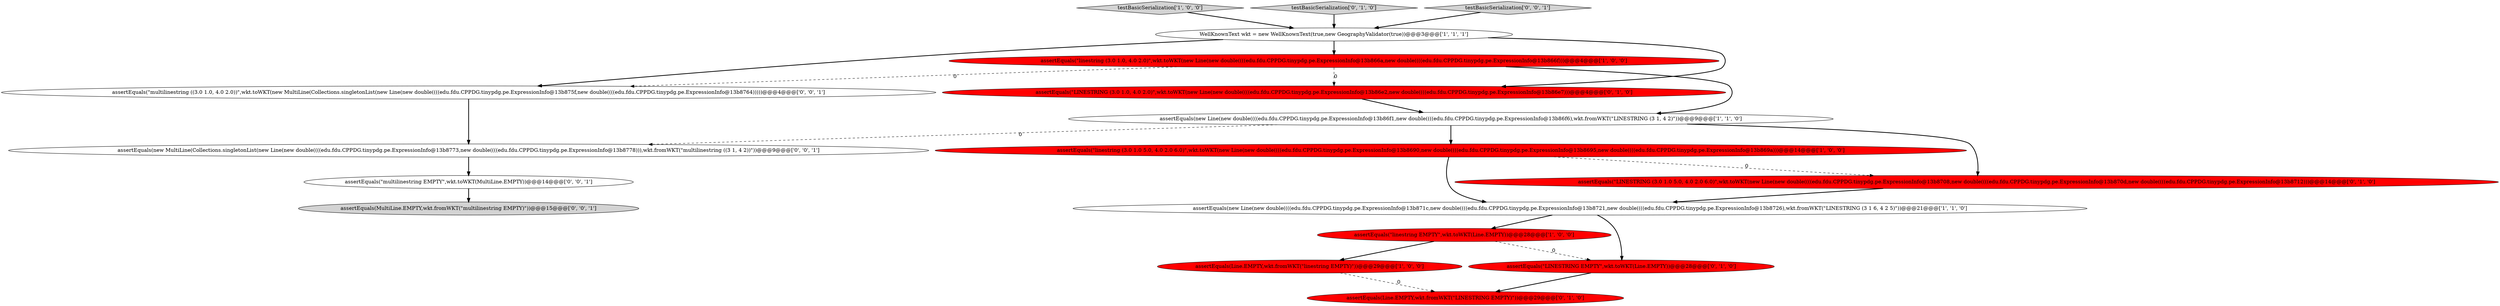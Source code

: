 digraph {
17 [style = filled, label = "assertEquals(new MultiLine(Collections.singletonList(new Line(new double((((edu.fdu.CPPDG.tinypdg.pe.ExpressionInfo@13b8773,new double((((edu.fdu.CPPDG.tinypdg.pe.ExpressionInfo@13b8778))),wkt.fromWKT(\"multilinestring ((3 1, 4 2))\"))@@@9@@@['0', '0', '1']", fillcolor = white, shape = ellipse image = "AAA0AAABBB3BBB"];
3 [style = filled, label = "assertEquals(\"linestring EMPTY\",wkt.toWKT(Line.EMPTY))@@@28@@@['1', '0', '0']", fillcolor = red, shape = ellipse image = "AAA1AAABBB1BBB"];
6 [style = filled, label = "testBasicSerialization['1', '0', '0']", fillcolor = lightgray, shape = diamond image = "AAA0AAABBB1BBB"];
8 [style = filled, label = "assertEquals(\"LINESTRING EMPTY\",wkt.toWKT(Line.EMPTY))@@@28@@@['0', '1', '0']", fillcolor = red, shape = ellipse image = "AAA1AAABBB2BBB"];
7 [style = filled, label = "assertEquals(new Line(new double((((edu.fdu.CPPDG.tinypdg.pe.ExpressionInfo@13b86f1,new double((((edu.fdu.CPPDG.tinypdg.pe.ExpressionInfo@13b86f6),wkt.fromWKT(\"LINESTRING (3 1, 4 2)\"))@@@9@@@['1', '1', '0']", fillcolor = white, shape = ellipse image = "AAA0AAABBB1BBB"];
12 [style = filled, label = "assertEquals(Line.EMPTY,wkt.fromWKT(\"LINESTRING EMPTY)\"))@@@29@@@['0', '1', '0']", fillcolor = red, shape = ellipse image = "AAA1AAABBB2BBB"];
11 [style = filled, label = "assertEquals(\"LINESTRING (3.0 1.0 5.0, 4.0 2.0 6.0)\",wkt.toWKT(new Line(new double((((edu.fdu.CPPDG.tinypdg.pe.ExpressionInfo@13b8708,new double((((edu.fdu.CPPDG.tinypdg.pe.ExpressionInfo@13b870d,new double((((edu.fdu.CPPDG.tinypdg.pe.ExpressionInfo@13b8712)))@@@14@@@['0', '1', '0']", fillcolor = red, shape = ellipse image = "AAA1AAABBB2BBB"];
16 [style = filled, label = "assertEquals(MultiLine.EMPTY,wkt.fromWKT(\"multilinestring EMPTY)\"))@@@15@@@['0', '0', '1']", fillcolor = lightgray, shape = ellipse image = "AAA0AAABBB3BBB"];
0 [style = filled, label = "assertEquals(Line.EMPTY,wkt.fromWKT(\"linestring EMPTY)\"))@@@29@@@['1', '0', '0']", fillcolor = red, shape = ellipse image = "AAA1AAABBB1BBB"];
5 [style = filled, label = "assertEquals(\"linestring (3.0 1.0, 4.0 2.0)\",wkt.toWKT(new Line(new double((((edu.fdu.CPPDG.tinypdg.pe.ExpressionInfo@13b866a,new double((((edu.fdu.CPPDG.tinypdg.pe.ExpressionInfo@13b866f)))@@@4@@@['1', '0', '0']", fillcolor = red, shape = ellipse image = "AAA1AAABBB1BBB"];
4 [style = filled, label = "WellKnownText wkt = new WellKnownText(true,new GeographyValidator(true))@@@3@@@['1', '1', '1']", fillcolor = white, shape = ellipse image = "AAA0AAABBB1BBB"];
9 [style = filled, label = "testBasicSerialization['0', '1', '0']", fillcolor = lightgray, shape = diamond image = "AAA0AAABBB2BBB"];
10 [style = filled, label = "assertEquals(\"LINESTRING (3.0 1.0, 4.0 2.0)\",wkt.toWKT(new Line(new double((((edu.fdu.CPPDG.tinypdg.pe.ExpressionInfo@13b86e2,new double((((edu.fdu.CPPDG.tinypdg.pe.ExpressionInfo@13b86e7)))@@@4@@@['0', '1', '0']", fillcolor = red, shape = ellipse image = "AAA1AAABBB2BBB"];
2 [style = filled, label = "assertEquals(new Line(new double((((edu.fdu.CPPDG.tinypdg.pe.ExpressionInfo@13b871c,new double((((edu.fdu.CPPDG.tinypdg.pe.ExpressionInfo@13b8721,new double((((edu.fdu.CPPDG.tinypdg.pe.ExpressionInfo@13b8726),wkt.fromWKT(\"LINESTRING (3 1 6, 4 2 5)\"))@@@21@@@['1', '1', '0']", fillcolor = white, shape = ellipse image = "AAA0AAABBB1BBB"];
15 [style = filled, label = "assertEquals(\"multilinestring EMPTY\",wkt.toWKT(MultiLine.EMPTY))@@@14@@@['0', '0', '1']", fillcolor = white, shape = ellipse image = "AAA0AAABBB3BBB"];
13 [style = filled, label = "assertEquals(\"multilinestring ((3.0 1.0, 4.0 2.0))\",wkt.toWKT(new MultiLine(Collections.singletonList(new Line(new double((((edu.fdu.CPPDG.tinypdg.pe.ExpressionInfo@13b875f,new double((((edu.fdu.CPPDG.tinypdg.pe.ExpressionInfo@13b8764)))))@@@4@@@['0', '0', '1']", fillcolor = white, shape = ellipse image = "AAA0AAABBB3BBB"];
14 [style = filled, label = "testBasicSerialization['0', '0', '1']", fillcolor = lightgray, shape = diamond image = "AAA0AAABBB3BBB"];
1 [style = filled, label = "assertEquals(\"linestring (3.0 1.0 5.0, 4.0 2.0 6.0)\",wkt.toWKT(new Line(new double((((edu.fdu.CPPDG.tinypdg.pe.ExpressionInfo@13b8690,new double((((edu.fdu.CPPDG.tinypdg.pe.ExpressionInfo@13b8695,new double((((edu.fdu.CPPDG.tinypdg.pe.ExpressionInfo@13b869a)))@@@14@@@['1', '0', '0']", fillcolor = red, shape = ellipse image = "AAA1AAABBB1BBB"];
5->13 [style = dashed, label="0"];
4->10 [style = bold, label=""];
7->11 [style = bold, label=""];
7->1 [style = bold, label=""];
7->17 [style = dashed, label="0"];
9->4 [style = bold, label=""];
2->3 [style = bold, label=""];
4->13 [style = bold, label=""];
0->12 [style = dashed, label="0"];
15->16 [style = bold, label=""];
10->7 [style = bold, label=""];
11->2 [style = bold, label=""];
3->0 [style = bold, label=""];
6->4 [style = bold, label=""];
13->17 [style = bold, label=""];
5->10 [style = dashed, label="0"];
1->11 [style = dashed, label="0"];
17->15 [style = bold, label=""];
3->8 [style = dashed, label="0"];
5->7 [style = bold, label=""];
1->2 [style = bold, label=""];
4->5 [style = bold, label=""];
8->12 [style = bold, label=""];
2->8 [style = bold, label=""];
14->4 [style = bold, label=""];
}
